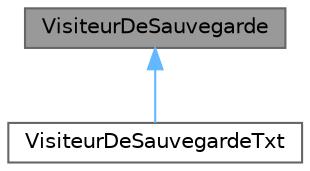 digraph "VisiteurDeSauvegarde"
{
 // LATEX_PDF_SIZE
  bgcolor="transparent";
  edge [fontname=Helvetica,fontsize=10,labelfontname=Helvetica,labelfontsize=10];
  node [fontname=Helvetica,fontsize=10,shape=box,height=0.2,width=0.4];
  Node1 [label="VisiteurDeSauvegarde",height=0.2,width=0.4,color="gray40", fillcolor="grey60", style="filled", fontcolor="black",tooltip=" "];
  Node1 -> Node2 [dir="back",color="steelblue1",style="solid"];
  Node2 [label="VisiteurDeSauvegardeTxt",height=0.2,width=0.4,color="gray40", fillcolor="white", style="filled",URL="$class_visiteur_de_sauvegarde_txt.html",tooltip=" "];
}
